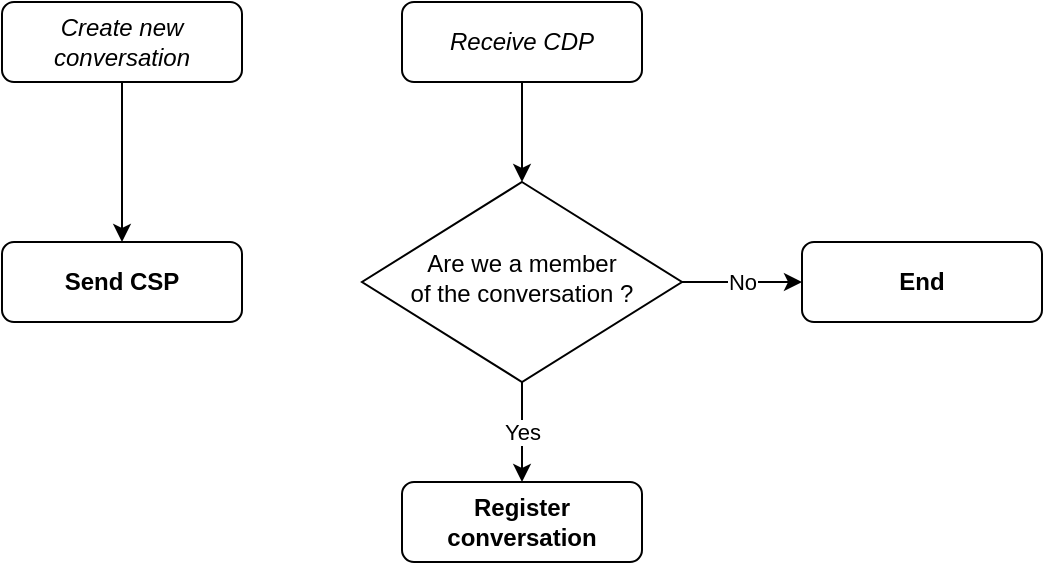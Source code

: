 <mxfile version="14.9.8" type="device"><diagram id="C5RBs43oDa-KdzZeNtuy" name="Page-1"><mxGraphModel dx="1030" dy="584" grid="1" gridSize="10" guides="1" tooltips="1" connect="1" arrows="1" fold="1" page="1" pageScale="1" pageWidth="827" pageHeight="1169" math="0" shadow="0"><root><mxCell id="WIyWlLk6GJQsqaUBKTNV-0"/><mxCell id="WIyWlLk6GJQsqaUBKTNV-1" parent="WIyWlLk6GJQsqaUBKTNV-0"/><mxCell id="4fs4igUHLsPM9drm8RfG-4" value="" style="edgeStyle=orthogonalEdgeStyle;rounded=0;orthogonalLoop=1;jettySize=auto;html=1;" edge="1" parent="WIyWlLk6GJQsqaUBKTNV-1" source="6Y_23fRJLhSv55rRR023-2" target="6Y_23fRJLhSv55rRR023-7"><mxGeometry relative="1" as="geometry"/></mxCell><mxCell id="6Y_23fRJLhSv55rRR023-2" value="Create new conversation" style="rounded=1;whiteSpace=wrap;html=1;fontSize=12;glass=0;strokeWidth=1;shadow=0;fontStyle=2" parent="WIyWlLk6GJQsqaUBKTNV-1" vertex="1"><mxGeometry x="200" y="120" width="120" height="40" as="geometry"/></mxCell><mxCell id="6Y_23fRJLhSv55rRR023-7" value="Send CSP" style="rounded=1;whiteSpace=wrap;html=1;fontSize=12;glass=0;strokeWidth=1;shadow=0;fontStyle=1" parent="WIyWlLk6GJQsqaUBKTNV-1" vertex="1"><mxGeometry x="200" y="240" width="120" height="40" as="geometry"/></mxCell><mxCell id="4fs4igUHLsPM9drm8RfG-5" value="" style="edgeStyle=orthogonalEdgeStyle;rounded=0;orthogonalLoop=1;jettySize=auto;html=1;" edge="1" parent="WIyWlLk6GJQsqaUBKTNV-1" source="4fs4igUHLsPM9drm8RfG-0" target="4fs4igUHLsPM9drm8RfG-3"><mxGeometry relative="1" as="geometry"/></mxCell><mxCell id="4fs4igUHLsPM9drm8RfG-0" value="Receive CDP" style="rounded=1;whiteSpace=wrap;html=1;fontSize=12;glass=0;strokeWidth=1;shadow=0;fontStyle=2" vertex="1" parent="WIyWlLk6GJQsqaUBKTNV-1"><mxGeometry x="400" y="120" width="120" height="40" as="geometry"/></mxCell><mxCell id="4fs4igUHLsPM9drm8RfG-8" value="Yes" style="edgeStyle=orthogonalEdgeStyle;rounded=0;orthogonalLoop=1;jettySize=auto;html=1;" edge="1" parent="WIyWlLk6GJQsqaUBKTNV-1" source="4fs4igUHLsPM9drm8RfG-3" target="4fs4igUHLsPM9drm8RfG-7"><mxGeometry relative="1" as="geometry"/></mxCell><mxCell id="4fs4igUHLsPM9drm8RfG-11" value="No" style="edgeStyle=orthogonalEdgeStyle;rounded=0;orthogonalLoop=1;jettySize=auto;html=1;" edge="1" parent="WIyWlLk6GJQsqaUBKTNV-1" source="4fs4igUHLsPM9drm8RfG-3" target="4fs4igUHLsPM9drm8RfG-10"><mxGeometry relative="1" as="geometry"/></mxCell><mxCell id="4fs4igUHLsPM9drm8RfG-3" value="&lt;div&gt;Are we a member &lt;br&gt;&lt;/div&gt;&lt;div&gt;of the conversation ?&lt;/div&gt;" style="rhombus;whiteSpace=wrap;html=1;shadow=0;fontFamily=Helvetica;fontSize=12;align=center;strokeWidth=1;spacing=6;spacingTop=-4;" vertex="1" parent="WIyWlLk6GJQsqaUBKTNV-1"><mxGeometry x="380" y="210" width="160" height="100" as="geometry"/></mxCell><mxCell id="4fs4igUHLsPM9drm8RfG-7" value="Register conversation" style="rounded=1;whiteSpace=wrap;html=1;fontSize=12;glass=0;strokeWidth=1;shadow=0;fontStyle=1" vertex="1" parent="WIyWlLk6GJQsqaUBKTNV-1"><mxGeometry x="400" y="360" width="120" height="40" as="geometry"/></mxCell><mxCell id="4fs4igUHLsPM9drm8RfG-10" value="End" style="rounded=1;whiteSpace=wrap;html=1;fontSize=12;glass=0;strokeWidth=1;shadow=0;fontStyle=1" vertex="1" parent="WIyWlLk6GJQsqaUBKTNV-1"><mxGeometry x="600" y="240" width="120" height="40" as="geometry"/></mxCell></root></mxGraphModel></diagram></mxfile>